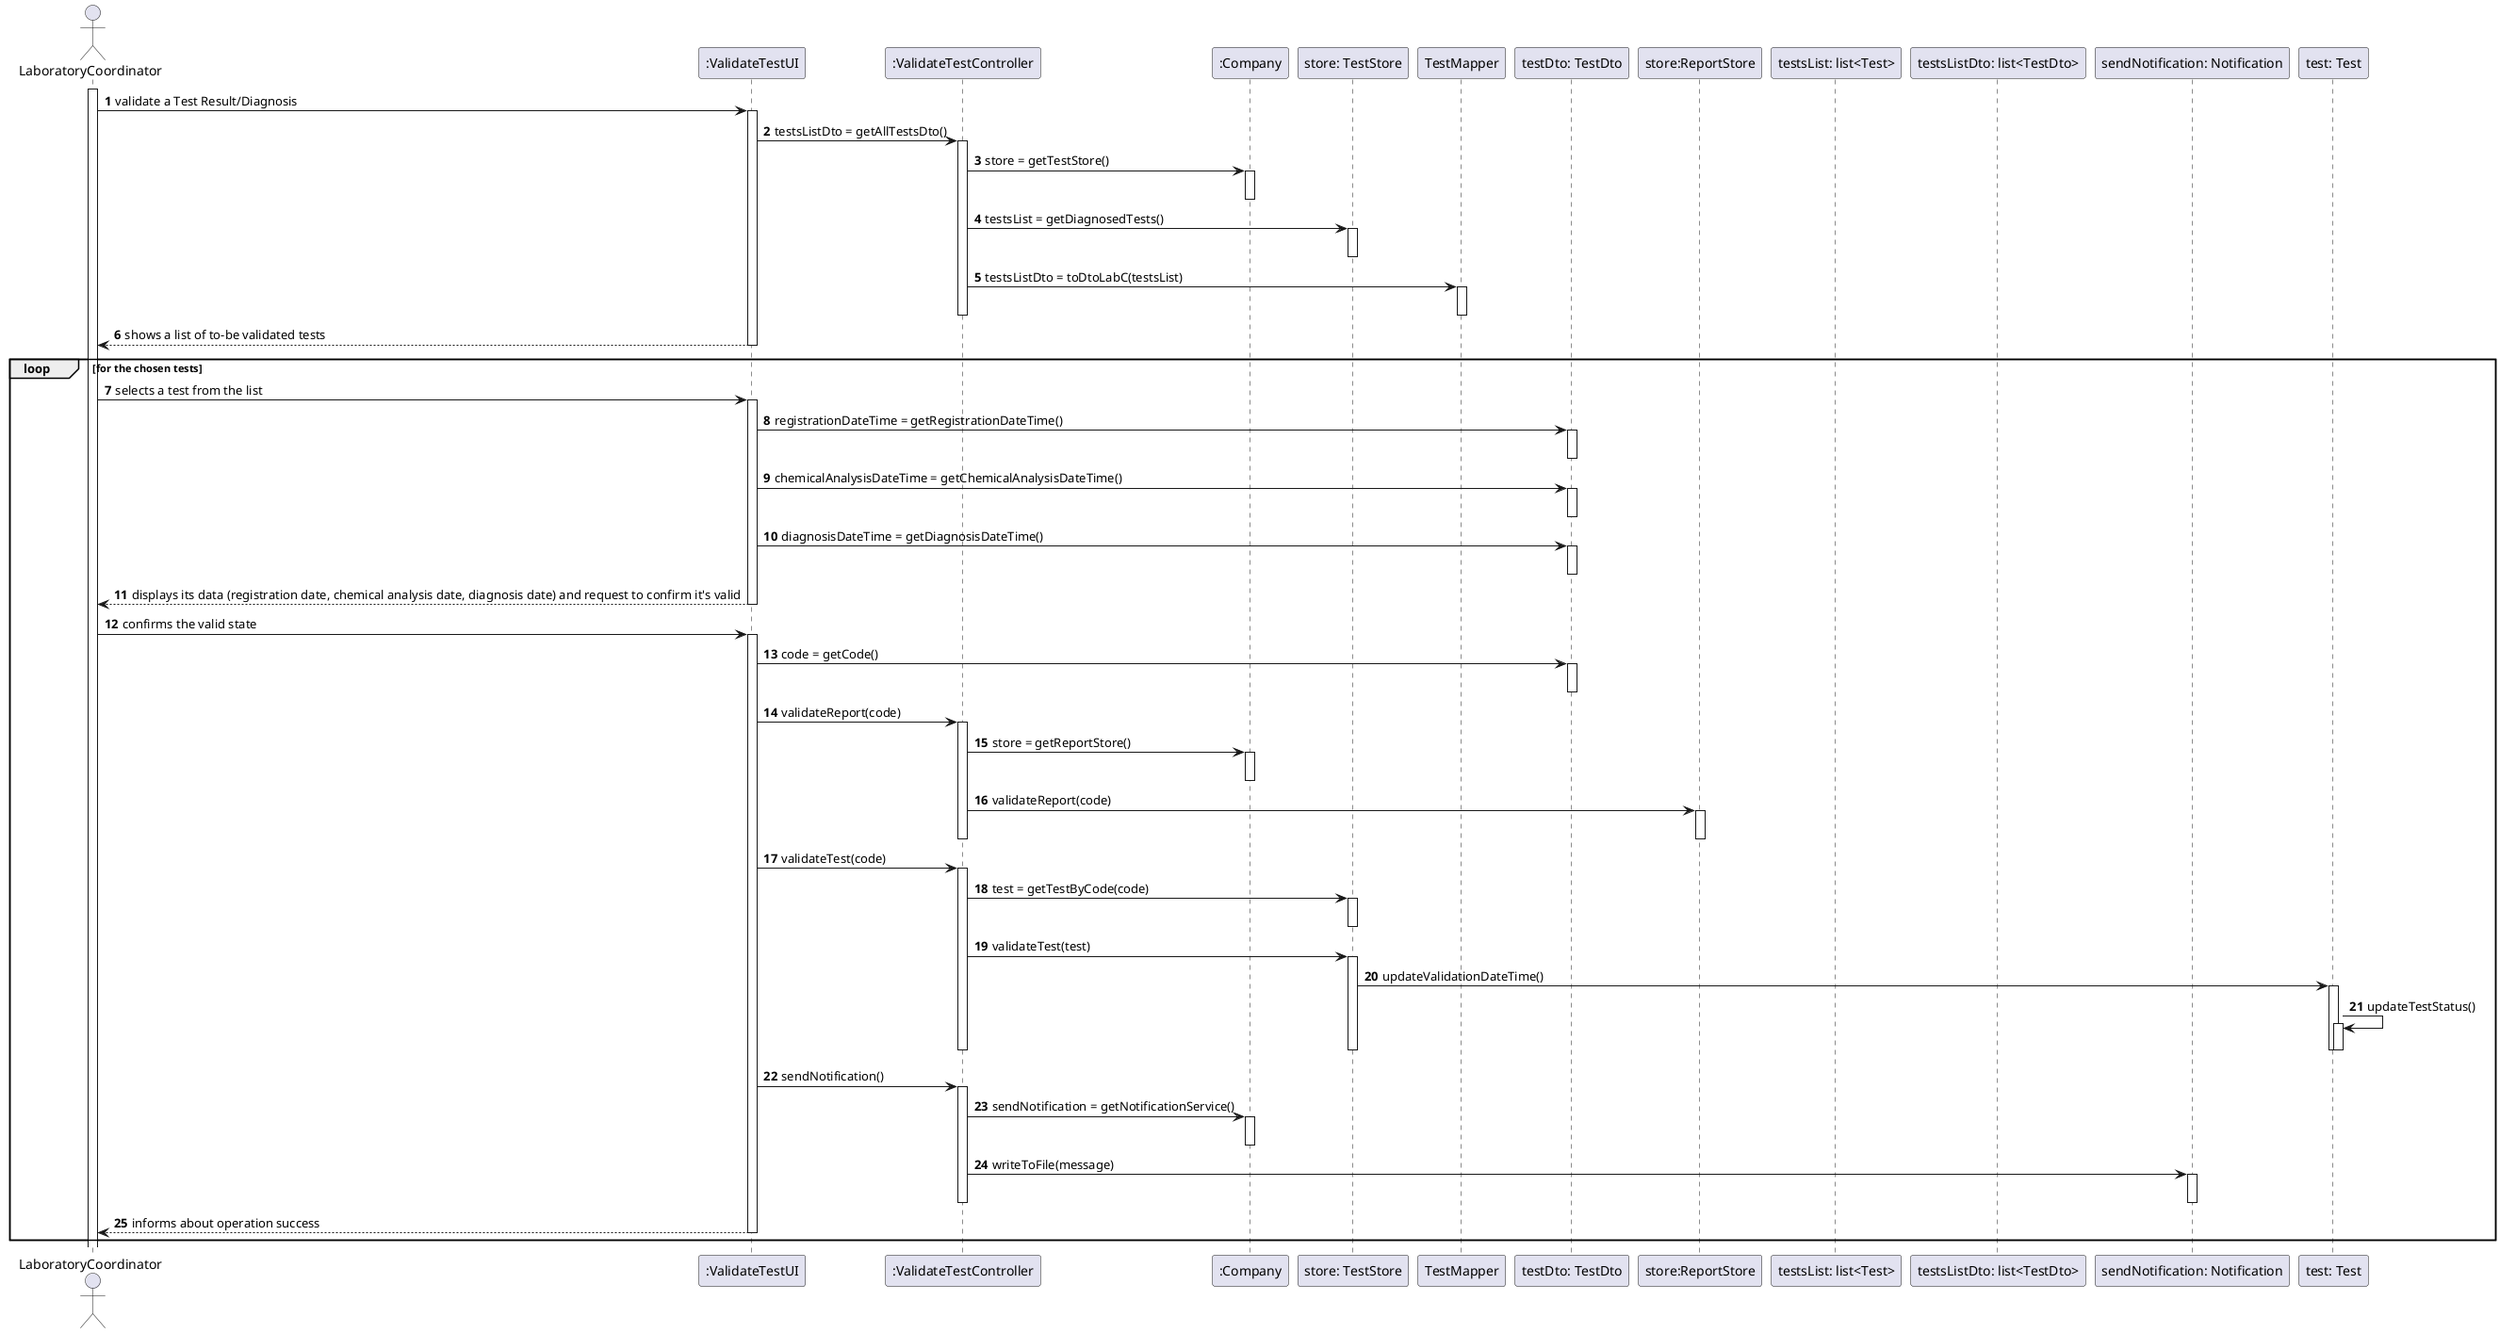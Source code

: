@startuml
autonumber

actor "LaboratoryCoordinator" as labC
activate labC

participant ":ValidateTestUI" as validateTestUI
participant ":ValidateTestController" as validateTestCont
participant ":Company" as comp
participant "store: TestStore" as TestStore
participant "TestMapper" as TestMapper
participant "testDto: TestDto" as TestDto
participant "store:ReportStore" as ReportStore
participant "testsList: list<Test>" as testsList
participant "testsListDto: list<TestDto>" as testsListDto
participant "sendNotification: Notification" as notification
participant "test: Test" as test


labC -> validateTestUI : validate a Test Result/Diagnosis


activate validateTestUI
validateTestUI -> validateTestCont: testsListDto = getAllTestsDto()


activate validateTestCont


validateTestCont -> comp : store = getTestStore()
activate comp
deactivate comp


validateTestCont -> TestStore : testsList = getDiagnosedTests()
activate TestStore
deactivate TestStore


validateTestCont -> TestMapper : testsListDto = toDtoLabC(testsList)
activate TestMapper
deactivate TestMapper


deactivate validateTestCont


validateTestUI --> labC : shows a list of to-be validated tests
deactivate validateTestUI


loop for the chosen tests
labC -> validateTestUI : selects a test from the list
activate validateTestUI


validateTestUI -> TestDto : registrationDateTime = getRegistrationDateTime()
activate TestDto
deactivate TestDto


validateTestUI -> TestDto : chemicalAnalysisDateTime = getChemicalAnalysisDateTime()
activate TestDto
deactivate TestDto


validateTestUI -> TestDto : diagnosisDateTime = getDiagnosisDateTime()
activate TestDto
deactivate TestDto


validateTestUI --> labC : displays its data (registration date, chemical analysis date, diagnosis date) and request to confirm it's valid
deactivate validateTestUI


deactivate validateTestUI


labC -> validateTestUI : confirms the valid state
activate validateTestUI


validateTestUI -> TestDto : code = getCode()
activate TestDto
deactivate TestDto


validateTestUI -> validateTestCont : validateReport(code)



activate validateTestCont
validateTestCont -> comp: store = getReportStore()
activate comp
deactivate comp


validateTestCont -> ReportStore : validateReport(code)
activate ReportStore
deactivate ReportStore
deactivate validateTestCont

validateTestUI -> validateTestCont : validateTest(code)
activate validateTestCont


validateTestCont -> TestStore : test = getTestByCode(code)

activate TestStore
deactivate TestStore

validateTestCont -> TestStore : validateTest(test)
activate TestStore


TestStore -> test ++: updateValidationDateTime()


test -> test ++: updateTestStatus()
deactivate test
deactivate test
deactivate TestStore
deactivate validateTestCont

validateTestUI -> validateTestCont : sendNotification()
activate validateTestCont


validateTestCont -> comp: sendNotification = getNotificationService()
activate comp
deactivate comp


validateTestCont -> notification: writeToFile(message)
activate notification
deactivate notification
deactivate validateTestCont


validateTestUI --> labC : informs about operation success
deactivate validateTestCont
deactivate validateTestUI

end
@enduml